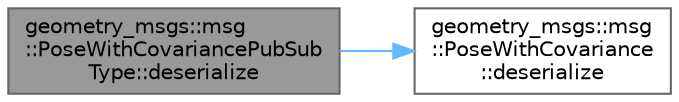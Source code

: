 digraph "geometry_msgs::msg::PoseWithCovariancePubSubType::deserialize"
{
 // INTERACTIVE_SVG=YES
 // LATEX_PDF_SIZE
  bgcolor="transparent";
  edge [fontname=Helvetica,fontsize=10,labelfontname=Helvetica,labelfontsize=10];
  node [fontname=Helvetica,fontsize=10,shape=box,height=0.2,width=0.4];
  rankdir="LR";
  Node1 [id="Node000001",label="geometry_msgs::msg\l::PoseWithCovariancePubSub\lType::deserialize",height=0.2,width=0.4,color="gray40", fillcolor="grey60", style="filled", fontcolor="black",tooltip=" "];
  Node1 -> Node2 [id="edge1_Node000001_Node000002",color="steelblue1",style="solid",tooltip=" "];
  Node2 [id="Node000002",label="geometry_msgs::msg\l::PoseWithCovariance\l::deserialize",height=0.2,width=0.4,color="grey40", fillcolor="white", style="filled",URL="$df/d34/classgeometry__msgs_1_1msg_1_1PoseWithCovariance.html#afba78253e779b01b77a03482218e5797",tooltip="This function deserializes an object using CDR serialization."];
}
